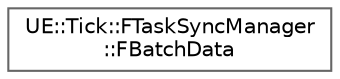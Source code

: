 digraph "Graphical Class Hierarchy"
{
 // INTERACTIVE_SVG=YES
 // LATEX_PDF_SIZE
  bgcolor="transparent";
  edge [fontname=Helvetica,fontsize=10,labelfontname=Helvetica,labelfontsize=10];
  node [fontname=Helvetica,fontsize=10,shape=box,height=0.2,width=0.4];
  rankdir="LR";
  Node0 [id="Node000000",label="UE::Tick::FTaskSyncManager\l::FBatchData",height=0.2,width=0.4,color="grey40", fillcolor="white", style="filled",URL="$d9/d05/structUE_1_1Tick_1_1FTaskSyncManager_1_1FBatchData.html",tooltip=" "];
}

